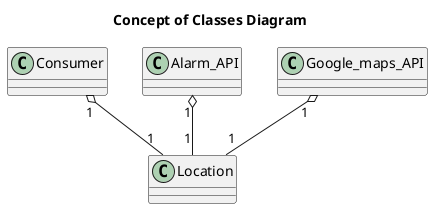 @startuml

title Concept of Classes Diagram 
Class Location
Class Consumer
Class Alarm_API
Class Google_maps_API

Consumer"1" o-- "1"Location 
Google_maps_API"1" o-- "1"Location
Alarm_API"1" o-- "1"Location

@enduml
